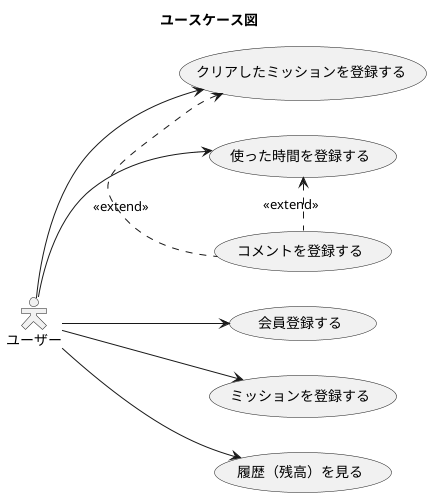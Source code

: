 @startuml
title ユースケース図

left to right direction
skinparam actorStyle Hollow
actor ユーザー as u

usecase "会員登録する" as UC1
usecase "ミッションを登録する" as UC2
usecase "クリアしたミッションを登録する" as UC3
usecase "履歴（残高）を見る" as UC4
usecase "使った時間を登録する"  as UC5
usecase "コメントを登録する" as UC6

u --> UC1 
u --> UC2
u --> UC3
u --> UC4
u --> UC5

UC3 <. UC6 : <<extend>>
UC5 <. UC6 : <<extend>>

@enduml